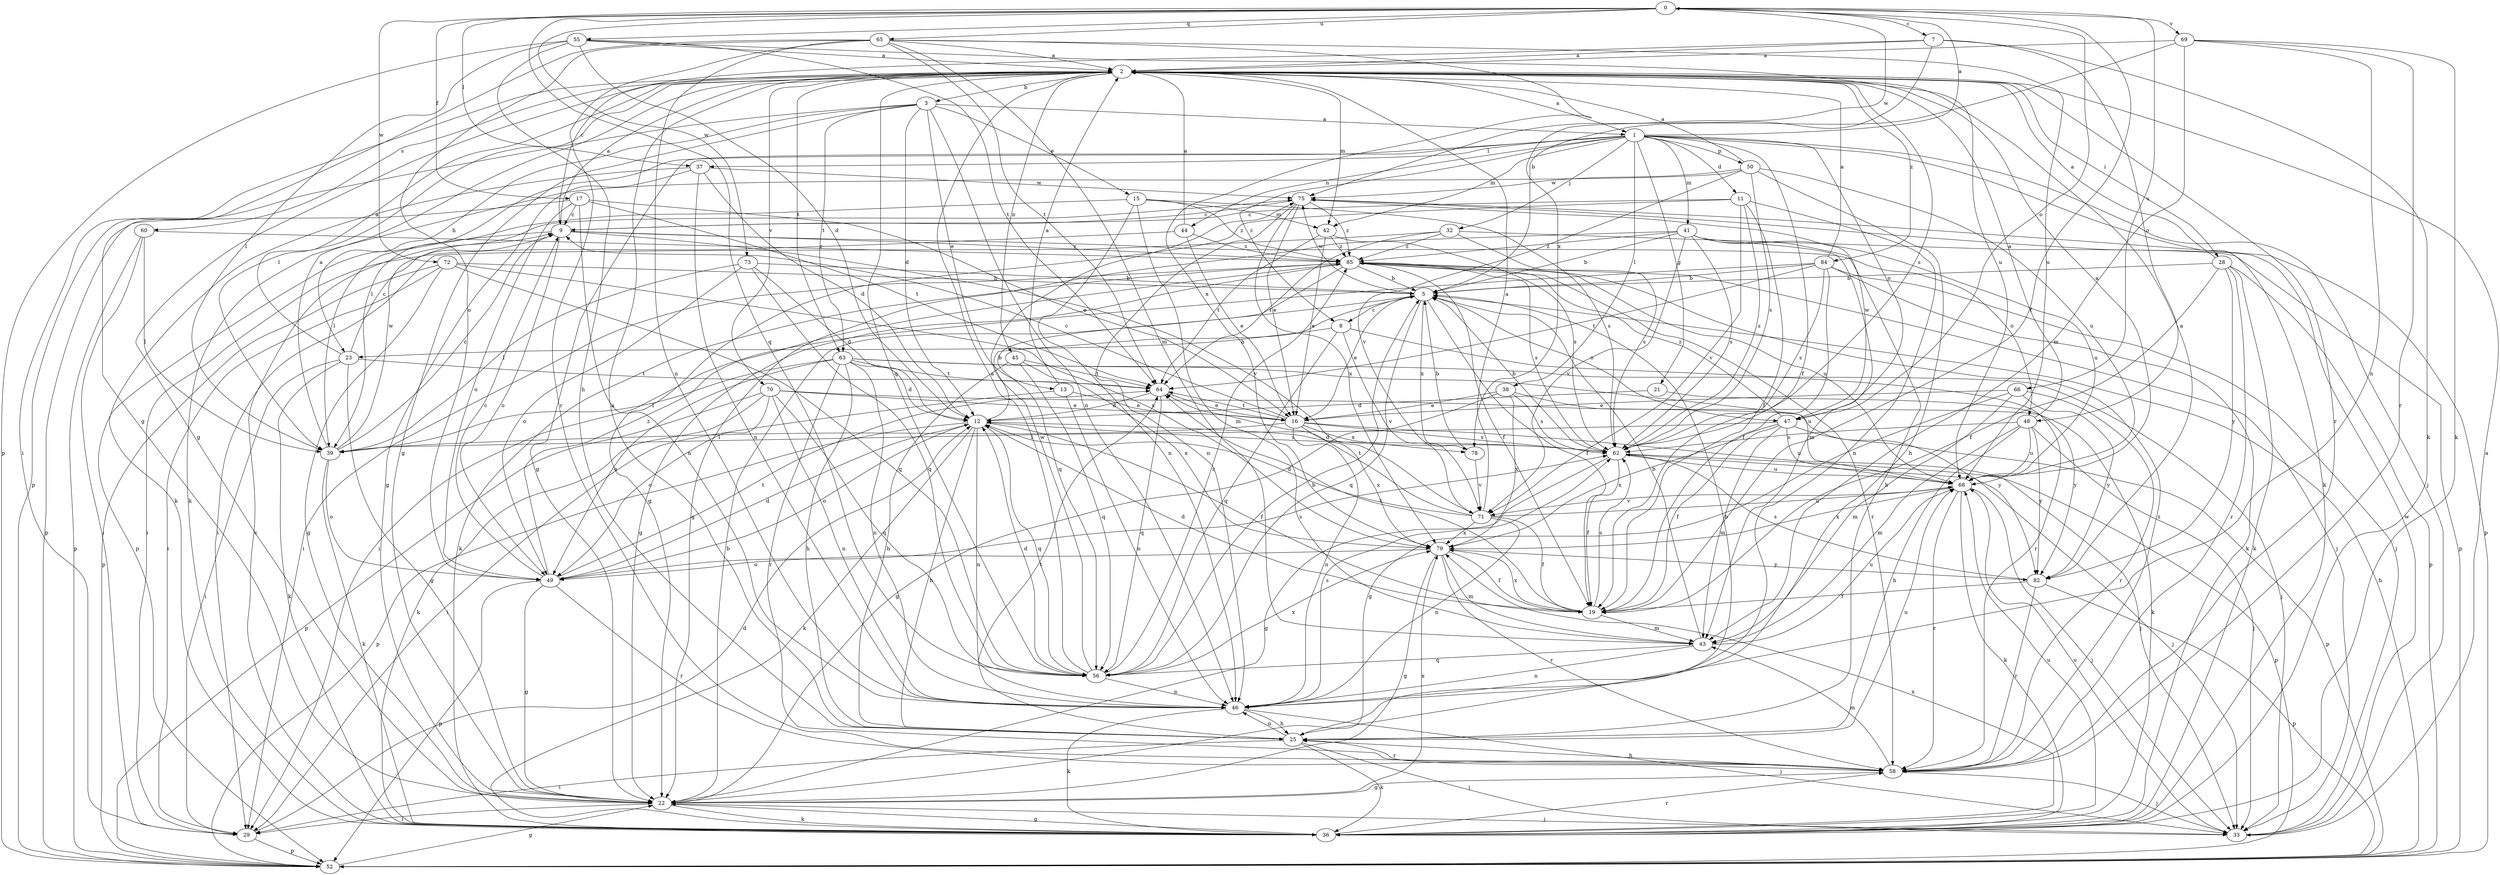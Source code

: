 strict digraph  {
0;
1;
2;
3;
5;
7;
8;
9;
11;
12;
13;
15;
16;
17;
19;
21;
22;
23;
25;
28;
29;
32;
33;
36;
37;
38;
39;
41;
42;
43;
44;
45;
46;
47;
48;
49;
50;
52;
55;
56;
58;
60;
62;
63;
64;
65;
66;
68;
69;
70;
71;
72;
73;
75;
78;
79;
82;
84;
85;
0 -> 7  [label=c];
0 -> 17  [label=f];
0 -> 19  [label=f];
0 -> 37  [label=l];
0 -> 47  [label=o];
0 -> 55  [label=q];
0 -> 56  [label=q];
0 -> 65  [label=u];
0 -> 66  [label=u];
0 -> 69  [label=v];
0 -> 72  [label=w];
0 -> 73  [label=w];
0 -> 75  [label=w];
1 -> 0  [label=a];
1 -> 8  [label=c];
1 -> 11  [label=d];
1 -> 19  [label=f];
1 -> 21  [label=g];
1 -> 22  [label=g];
1 -> 32  [label=j];
1 -> 33  [label=j];
1 -> 36  [label=k];
1 -> 37  [label=l];
1 -> 38  [label=l];
1 -> 39  [label=l];
1 -> 41  [label=m];
1 -> 42  [label=m];
1 -> 44  [label=n];
1 -> 47  [label=o];
1 -> 50  [label=p];
2 -> 1  [label=a];
2 -> 3  [label=b];
2 -> 22  [label=g];
2 -> 28  [label=i];
2 -> 29  [label=i];
2 -> 39  [label=l];
2 -> 42  [label=m];
2 -> 45  [label=n];
2 -> 56  [label=q];
2 -> 58  [label=r];
2 -> 60  [label=s];
2 -> 62  [label=s];
2 -> 63  [label=t];
2 -> 70  [label=v];
2 -> 84  [label=z];
3 -> 1  [label=a];
3 -> 12  [label=d];
3 -> 13  [label=e];
3 -> 15  [label=e];
3 -> 22  [label=g];
3 -> 23  [label=h];
3 -> 46  [label=n];
3 -> 52  [label=p];
3 -> 63  [label=t];
5 -> 8  [label=c];
5 -> 16  [label=e];
5 -> 19  [label=f];
5 -> 47  [label=o];
5 -> 56  [label=q];
5 -> 75  [label=w];
5 -> 78  [label=x];
7 -> 2  [label=a];
7 -> 9  [label=c];
7 -> 36  [label=k];
7 -> 48  [label=o];
7 -> 78  [label=x];
8 -> 23  [label=h];
8 -> 56  [label=q];
8 -> 58  [label=r];
8 -> 71  [label=v];
9 -> 2  [label=a];
9 -> 48  [label=o];
9 -> 49  [label=o];
9 -> 52  [label=p];
9 -> 71  [label=v];
9 -> 85  [label=z];
11 -> 9  [label=c];
11 -> 19  [label=f];
11 -> 22  [label=g];
11 -> 46  [label=n];
11 -> 62  [label=s];
11 -> 71  [label=v];
12 -> 5  [label=b];
12 -> 19  [label=f];
12 -> 25  [label=h];
12 -> 36  [label=k];
12 -> 46  [label=n];
12 -> 49  [label=o];
12 -> 52  [label=p];
12 -> 56  [label=q];
12 -> 62  [label=s];
13 -> 2  [label=a];
13 -> 16  [label=e];
13 -> 29  [label=i];
13 -> 46  [label=n];
15 -> 39  [label=l];
15 -> 42  [label=m];
15 -> 43  [label=m];
15 -> 46  [label=n];
15 -> 62  [label=s];
15 -> 85  [label=z];
16 -> 9  [label=c];
16 -> 33  [label=j];
16 -> 39  [label=l];
16 -> 46  [label=n];
16 -> 62  [label=s];
16 -> 64  [label=t];
16 -> 78  [label=x];
16 -> 79  [label=x];
17 -> 9  [label=c];
17 -> 16  [label=e];
17 -> 46  [label=n];
17 -> 49  [label=o];
17 -> 52  [label=p];
17 -> 64  [label=t];
19 -> 12  [label=d];
19 -> 43  [label=m];
19 -> 62  [label=s];
19 -> 64  [label=t];
19 -> 79  [label=x];
21 -> 12  [label=d];
21 -> 82  [label=y];
22 -> 5  [label=b];
22 -> 29  [label=i];
22 -> 33  [label=j];
22 -> 36  [label=k];
22 -> 79  [label=x];
23 -> 2  [label=a];
23 -> 9  [label=c];
23 -> 22  [label=g];
23 -> 29  [label=i];
23 -> 36  [label=k];
23 -> 64  [label=t];
25 -> 2  [label=a];
25 -> 5  [label=b];
25 -> 29  [label=i];
25 -> 33  [label=j];
25 -> 36  [label=k];
25 -> 46  [label=n];
25 -> 58  [label=r];
25 -> 64  [label=t];
25 -> 68  [label=u];
28 -> 2  [label=a];
28 -> 5  [label=b];
28 -> 19  [label=f];
28 -> 36  [label=k];
28 -> 52  [label=p];
28 -> 58  [label=r];
28 -> 82  [label=y];
29 -> 12  [label=d];
29 -> 52  [label=p];
32 -> 29  [label=i];
32 -> 52  [label=p];
32 -> 62  [label=s];
32 -> 64  [label=t];
32 -> 85  [label=z];
33 -> 2  [label=a];
33 -> 68  [label=u];
33 -> 75  [label=w];
36 -> 9  [label=c];
36 -> 22  [label=g];
36 -> 58  [label=r];
36 -> 68  [label=u];
36 -> 79  [label=x];
37 -> 12  [label=d];
37 -> 22  [label=g];
37 -> 36  [label=k];
37 -> 46  [label=n];
37 -> 75  [label=w];
38 -> 16  [label=e];
38 -> 22  [label=g];
38 -> 36  [label=k];
38 -> 62  [label=s];
38 -> 79  [label=x];
39 -> 2  [label=a];
39 -> 9  [label=c];
39 -> 36  [label=k];
39 -> 49  [label=o];
39 -> 75  [label=w];
41 -> 5  [label=b];
41 -> 22  [label=g];
41 -> 25  [label=h];
41 -> 43  [label=m];
41 -> 62  [label=s];
41 -> 68  [label=u];
41 -> 71  [label=v];
41 -> 85  [label=z];
42 -> 16  [label=e];
42 -> 62  [label=s];
42 -> 64  [label=t];
42 -> 85  [label=z];
43 -> 5  [label=b];
43 -> 46  [label=n];
43 -> 56  [label=q];
43 -> 68  [label=u];
44 -> 2  [label=a];
44 -> 16  [label=e];
44 -> 29  [label=i];
44 -> 85  [label=z];
45 -> 25  [label=h];
45 -> 56  [label=q];
45 -> 64  [label=t];
45 -> 79  [label=x];
46 -> 25  [label=h];
46 -> 33  [label=j];
46 -> 36  [label=k];
46 -> 62  [label=s];
47 -> 19  [label=f];
47 -> 39  [label=l];
47 -> 43  [label=m];
47 -> 52  [label=p];
47 -> 68  [label=u];
47 -> 75  [label=w];
47 -> 79  [label=x];
47 -> 85  [label=z];
48 -> 2  [label=a];
48 -> 25  [label=h];
48 -> 33  [label=j];
48 -> 43  [label=m];
48 -> 62  [label=s];
48 -> 68  [label=u];
48 -> 82  [label=y];
49 -> 9  [label=c];
49 -> 12  [label=d];
49 -> 22  [label=g];
49 -> 52  [label=p];
49 -> 58  [label=r];
49 -> 62  [label=s];
49 -> 64  [label=t];
49 -> 85  [label=z];
50 -> 2  [label=a];
50 -> 25  [label=h];
50 -> 36  [label=k];
50 -> 62  [label=s];
50 -> 68  [label=u];
50 -> 71  [label=v];
50 -> 75  [label=w];
52 -> 5  [label=b];
52 -> 22  [label=g];
55 -> 2  [label=a];
55 -> 12  [label=d];
55 -> 25  [label=h];
55 -> 39  [label=l];
55 -> 52  [label=p];
55 -> 64  [label=t];
55 -> 68  [label=u];
56 -> 2  [label=a];
56 -> 5  [label=b];
56 -> 12  [label=d];
56 -> 46  [label=n];
56 -> 75  [label=w];
56 -> 79  [label=x];
56 -> 85  [label=z];
58 -> 22  [label=g];
58 -> 25  [label=h];
58 -> 33  [label=j];
58 -> 43  [label=m];
58 -> 85  [label=z];
60 -> 29  [label=i];
60 -> 39  [label=l];
60 -> 52  [label=p];
60 -> 85  [label=z];
62 -> 5  [label=b];
62 -> 12  [label=d];
62 -> 19  [label=f];
62 -> 22  [label=g];
62 -> 33  [label=j];
62 -> 52  [label=p];
62 -> 68  [label=u];
63 -> 12  [label=d];
63 -> 25  [label=h];
63 -> 33  [label=j];
63 -> 39  [label=l];
63 -> 46  [label=n];
63 -> 49  [label=o];
63 -> 58  [label=r];
63 -> 64  [label=t];
63 -> 68  [label=u];
64 -> 12  [label=d];
64 -> 16  [label=e];
64 -> 56  [label=q];
65 -> 2  [label=a];
65 -> 22  [label=g];
65 -> 43  [label=m];
65 -> 46  [label=n];
65 -> 49  [label=o];
65 -> 58  [label=r];
65 -> 64  [label=t];
65 -> 68  [label=u];
65 -> 79  [label=x];
66 -> 16  [label=e];
66 -> 22  [label=g];
66 -> 43  [label=m];
66 -> 58  [label=r];
66 -> 82  [label=y];
68 -> 2  [label=a];
68 -> 33  [label=j];
68 -> 36  [label=k];
68 -> 58  [label=r];
68 -> 71  [label=v];
68 -> 79  [label=x];
69 -> 2  [label=a];
69 -> 5  [label=b];
69 -> 36  [label=k];
69 -> 43  [label=m];
69 -> 46  [label=n];
69 -> 58  [label=r];
70 -> 16  [label=e];
70 -> 36  [label=k];
70 -> 46  [label=n];
70 -> 49  [label=o];
70 -> 52  [label=p];
70 -> 56  [label=q];
70 -> 82  [label=y];
71 -> 2  [label=a];
71 -> 12  [label=d];
71 -> 19  [label=f];
71 -> 46  [label=n];
71 -> 64  [label=t];
71 -> 68  [label=u];
71 -> 79  [label=x];
72 -> 5  [label=b];
72 -> 22  [label=g];
72 -> 29  [label=i];
72 -> 52  [label=p];
72 -> 56  [label=q];
72 -> 79  [label=x];
73 -> 5  [label=b];
73 -> 12  [label=d];
73 -> 39  [label=l];
73 -> 49  [label=o];
73 -> 56  [label=q];
75 -> 9  [label=c];
75 -> 16  [label=e];
75 -> 46  [label=n];
75 -> 52  [label=p];
75 -> 79  [label=x];
75 -> 85  [label=z];
78 -> 5  [label=b];
78 -> 71  [label=v];
79 -> 19  [label=f];
79 -> 22  [label=g];
79 -> 43  [label=m];
79 -> 49  [label=o];
79 -> 58  [label=r];
79 -> 82  [label=y];
82 -> 2  [label=a];
82 -> 19  [label=f];
82 -> 52  [label=p];
82 -> 58  [label=r];
82 -> 62  [label=s];
84 -> 2  [label=a];
84 -> 5  [label=b];
84 -> 19  [label=f];
84 -> 29  [label=i];
84 -> 33  [label=j];
84 -> 36  [label=k];
84 -> 62  [label=s];
84 -> 64  [label=t];
85 -> 5  [label=b];
85 -> 19  [label=f];
85 -> 22  [label=g];
85 -> 29  [label=i];
85 -> 33  [label=j];
85 -> 36  [label=k];
85 -> 56  [label=q];
85 -> 58  [label=r];
85 -> 62  [label=s];
85 -> 68  [label=u];
}
